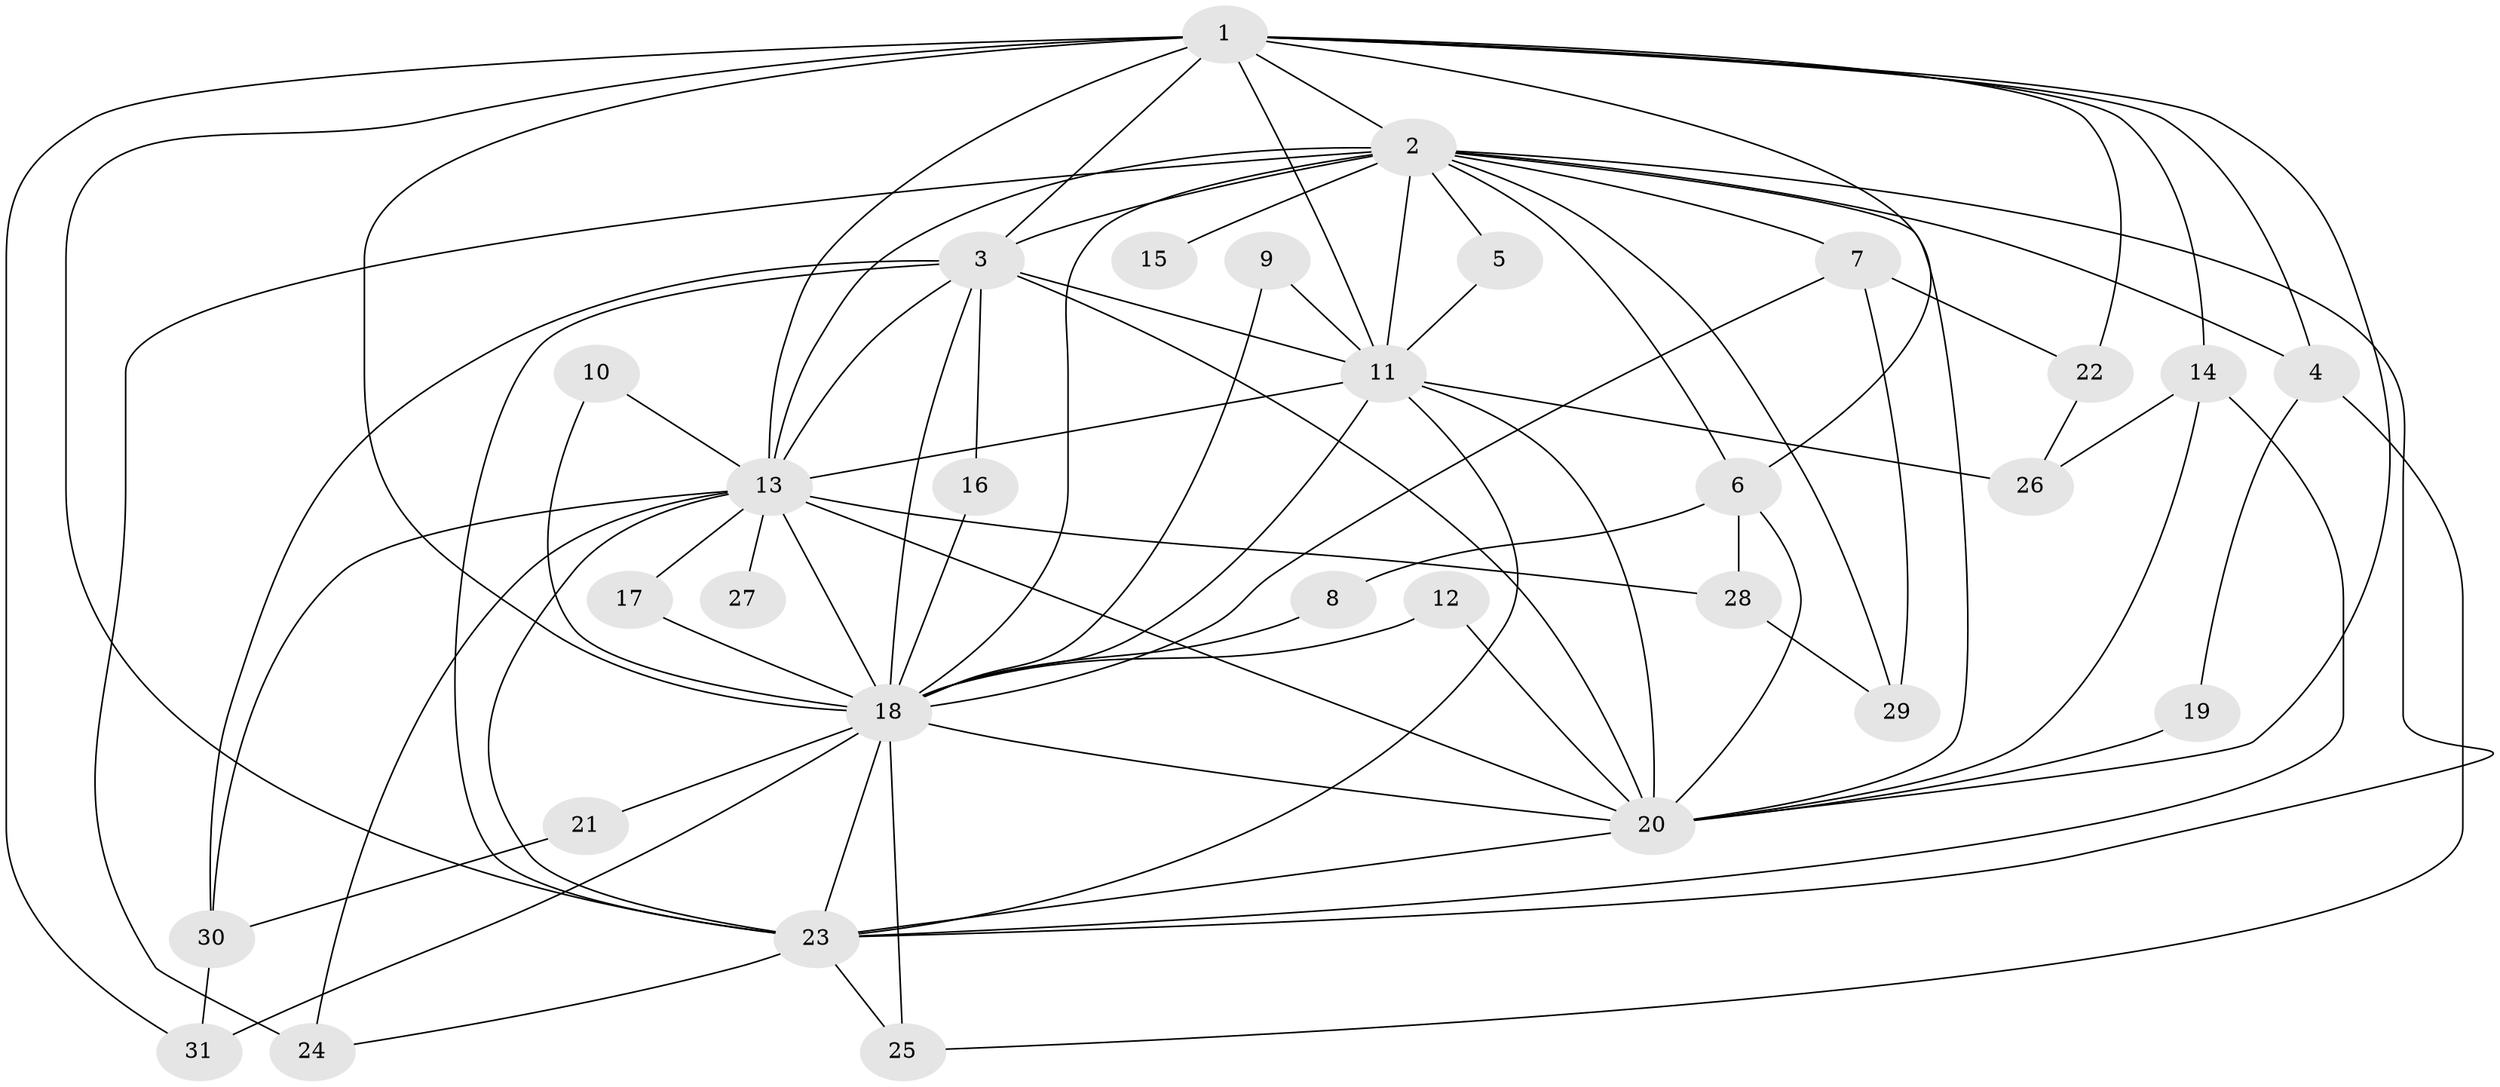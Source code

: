 // original degree distribution, {16: 0.02, 15: 0.04, 20: 0.02, 13: 0.04, 21: 0.02, 11: 0.02, 14: 0.02, 9: 0.02, 4: 0.06, 2: 0.52, 5: 0.06, 3: 0.16}
// Generated by graph-tools (version 1.1) at 2025/36/03/04/25 23:36:35]
// undirected, 31 vertices, 79 edges
graph export_dot {
  node [color=gray90,style=filled];
  1;
  2;
  3;
  4;
  5;
  6;
  7;
  8;
  9;
  10;
  11;
  12;
  13;
  14;
  15;
  16;
  17;
  18;
  19;
  20;
  21;
  22;
  23;
  24;
  25;
  26;
  27;
  28;
  29;
  30;
  31;
  1 -- 2 [weight=2.0];
  1 -- 3 [weight=2.0];
  1 -- 4 [weight=1.0];
  1 -- 6 [weight=1.0];
  1 -- 11 [weight=1.0];
  1 -- 13 [weight=2.0];
  1 -- 14 [weight=1.0];
  1 -- 18 [weight=2.0];
  1 -- 20 [weight=1.0];
  1 -- 22 [weight=1.0];
  1 -- 23 [weight=1.0];
  1 -- 31 [weight=1.0];
  2 -- 3 [weight=4.0];
  2 -- 4 [weight=1.0];
  2 -- 5 [weight=1.0];
  2 -- 6 [weight=1.0];
  2 -- 7 [weight=1.0];
  2 -- 11 [weight=2.0];
  2 -- 13 [weight=2.0];
  2 -- 15 [weight=2.0];
  2 -- 18 [weight=2.0];
  2 -- 20 [weight=2.0];
  2 -- 23 [weight=2.0];
  2 -- 24 [weight=1.0];
  2 -- 29 [weight=3.0];
  3 -- 11 [weight=2.0];
  3 -- 13 [weight=2.0];
  3 -- 16 [weight=1.0];
  3 -- 18 [weight=2.0];
  3 -- 20 [weight=2.0];
  3 -- 23 [weight=2.0];
  3 -- 30 [weight=1.0];
  4 -- 19 [weight=1.0];
  4 -- 25 [weight=1.0];
  5 -- 11 [weight=1.0];
  6 -- 8 [weight=1.0];
  6 -- 20 [weight=1.0];
  6 -- 28 [weight=1.0];
  7 -- 18 [weight=1.0];
  7 -- 22 [weight=1.0];
  7 -- 29 [weight=1.0];
  8 -- 18 [weight=1.0];
  9 -- 11 [weight=1.0];
  9 -- 18 [weight=1.0];
  10 -- 13 [weight=1.0];
  10 -- 18 [weight=1.0];
  11 -- 13 [weight=2.0];
  11 -- 18 [weight=1.0];
  11 -- 20 [weight=1.0];
  11 -- 23 [weight=1.0];
  11 -- 26 [weight=2.0];
  12 -- 18 [weight=1.0];
  12 -- 20 [weight=1.0];
  13 -- 17 [weight=1.0];
  13 -- 18 [weight=1.0];
  13 -- 20 [weight=2.0];
  13 -- 23 [weight=2.0];
  13 -- 24 [weight=1.0];
  13 -- 27 [weight=1.0];
  13 -- 28 [weight=1.0];
  13 -- 30 [weight=1.0];
  14 -- 20 [weight=1.0];
  14 -- 23 [weight=1.0];
  14 -- 26 [weight=1.0];
  16 -- 18 [weight=1.0];
  17 -- 18 [weight=1.0];
  18 -- 20 [weight=1.0];
  18 -- 21 [weight=1.0];
  18 -- 23 [weight=1.0];
  18 -- 25 [weight=1.0];
  18 -- 31 [weight=1.0];
  19 -- 20 [weight=2.0];
  20 -- 23 [weight=1.0];
  21 -- 30 [weight=1.0];
  22 -- 26 [weight=1.0];
  23 -- 24 [weight=1.0];
  23 -- 25 [weight=1.0];
  28 -- 29 [weight=1.0];
  30 -- 31 [weight=1.0];
}

